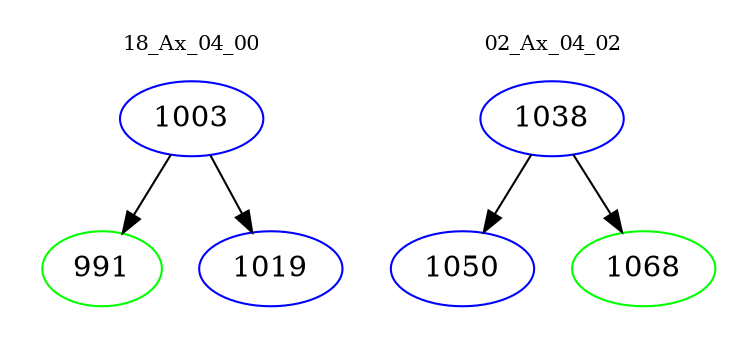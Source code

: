 digraph{
subgraph cluster_0 {
color = white
label = "18_Ax_04_00";
fontsize=10;
T0_1003 [label="1003", color="blue"]
T0_1003 -> T0_991 [color="black"]
T0_991 [label="991", color="green"]
T0_1003 -> T0_1019 [color="black"]
T0_1019 [label="1019", color="blue"]
}
subgraph cluster_1 {
color = white
label = "02_Ax_04_02";
fontsize=10;
T1_1038 [label="1038", color="blue"]
T1_1038 -> T1_1050 [color="black"]
T1_1050 [label="1050", color="blue"]
T1_1038 -> T1_1068 [color="black"]
T1_1068 [label="1068", color="green"]
}
}
